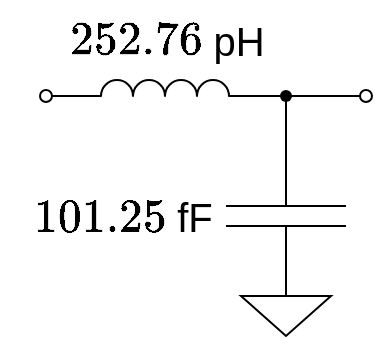 <mxfile version="21.1.2" type="device">
  <diagram name="ページ1" id="RQGmKchtuPyJbL6AoLtQ">
    <mxGraphModel dx="978" dy="571" grid="1" gridSize="10" guides="1" tooltips="1" connect="1" arrows="1" fold="1" page="1" pageScale="1" pageWidth="827" pageHeight="1169" math="1" shadow="0">
      <root>
        <mxCell id="0" />
        <mxCell id="1" parent="0" />
        <mxCell id="Q5lteJr4x4tf_abmivlb-7" style="edgeStyle=orthogonalEdgeStyle;rounded=0;orthogonalLoop=1;jettySize=auto;html=1;exitX=0;exitY=1;exitDx=0;exitDy=0;exitPerimeter=0;entryX=1;entryY=0.5;entryDx=0;entryDy=0;endArrow=none;endFill=0;" edge="1" parent="1" source="Q5lteJr4x4tf_abmivlb-4" target="Q5lteJr4x4tf_abmivlb-1">
          <mxGeometry relative="1" as="geometry">
            <Array as="points">
              <mxPoint x="240" y="200" />
              <mxPoint x="240" y="200" />
            </Array>
          </mxGeometry>
        </mxCell>
        <mxCell id="Q5lteJr4x4tf_abmivlb-4" value="" style="pointerEvents=1;verticalLabelPosition=bottom;shadow=0;dashed=0;align=center;html=1;verticalAlign=top;shape=mxgraph.electrical.inductors.inductor_3;" vertex="1" parent="1">
          <mxGeometry x="249.5" y="192" width="100" height="8" as="geometry" />
        </mxCell>
        <mxCell id="Q5lteJr4x4tf_abmivlb-1" value="" style="verticalLabelPosition=bottom;shadow=0;dashed=0;align=center;html=1;verticalAlign=top;strokeWidth=1;shape=ellipse;perimeter=ellipsePerimeter;fontFamily=Helvetica;fontSize=11;fontColor=default;aspect=fixed;" vertex="1" parent="1">
          <mxGeometry x="237" y="197" width="6" height="6" as="geometry" />
        </mxCell>
        <mxCell id="Q5lteJr4x4tf_abmivlb-9" style="edgeStyle=orthogonalEdgeStyle;shape=connector;rounded=0;orthogonalLoop=1;jettySize=auto;html=1;exitX=0;exitY=0.5;exitDx=0;exitDy=0;entryX=1.1;entryY=0.5;entryDx=0;entryDy=0;entryPerimeter=0;labelBackgroundColor=default;strokeColor=default;fontFamily=Helvetica;fontSize=11;fontColor=default;endArrow=none;endFill=0;" edge="1" parent="1" source="Q5lteJr4x4tf_abmivlb-2" target="Q5lteJr4x4tf_abmivlb-6">
          <mxGeometry relative="1" as="geometry" />
        </mxCell>
        <mxCell id="Q5lteJr4x4tf_abmivlb-2" value="" style="verticalLabelPosition=bottom;shadow=0;dashed=0;align=center;html=1;verticalAlign=top;strokeWidth=1;shape=ellipse;perimeter=ellipsePerimeter;fontFamily=Helvetica;fontSize=11;fontColor=default;aspect=fixed;" vertex="1" parent="1">
          <mxGeometry x="397" y="197" width="6" height="6" as="geometry" />
        </mxCell>
        <mxCell id="Q5lteJr4x4tf_abmivlb-10" style="edgeStyle=orthogonalEdgeStyle;shape=connector;rounded=0;orthogonalLoop=1;jettySize=auto;html=1;exitX=0;exitY=0.5;exitDx=0;exitDy=0;exitPerimeter=0;entryX=0.983;entryY=0.467;entryDx=0;entryDy=0;entryPerimeter=0;labelBackgroundColor=default;strokeColor=default;fontFamily=Helvetica;fontSize=11;fontColor=default;endArrow=none;endFill=0;" edge="1" parent="1" source="Q5lteJr4x4tf_abmivlb-3" target="Q5lteJr4x4tf_abmivlb-6">
          <mxGeometry relative="1" as="geometry" />
        </mxCell>
        <mxCell id="Q5lteJr4x4tf_abmivlb-3" value="" style="pointerEvents=1;verticalLabelPosition=bottom;shadow=0;dashed=0;align=center;html=1;verticalAlign=top;shape=mxgraph.electrical.capacitors.capacitor_1;direction=south;" vertex="1" parent="1">
          <mxGeometry x="330" y="210" width="60" height="100" as="geometry" />
        </mxCell>
        <mxCell id="Q5lteJr4x4tf_abmivlb-8" style="edgeStyle=orthogonalEdgeStyle;shape=connector;rounded=0;orthogonalLoop=1;jettySize=auto;html=1;exitX=1;exitY=1;exitDx=0;exitDy=0;exitPerimeter=0;labelBackgroundColor=default;strokeColor=default;fontFamily=Helvetica;fontSize=11;fontColor=default;endArrow=none;endFill=0;" edge="1" parent="1" source="Q5lteJr4x4tf_abmivlb-4" target="Q5lteJr4x4tf_abmivlb-6">
          <mxGeometry relative="1" as="geometry" />
        </mxCell>
        <mxCell id="Q5lteJr4x4tf_abmivlb-5" value="" style="pointerEvents=1;verticalLabelPosition=bottom;shadow=0;dashed=0;align=center;html=1;verticalAlign=top;shape=mxgraph.electrical.signal_sources.signal_ground;" vertex="1" parent="1">
          <mxGeometry x="337.5" y="290" width="45" height="30" as="geometry" />
        </mxCell>
        <mxCell id="Q5lteJr4x4tf_abmivlb-6" value="" style="shape=waypoint;sketch=0;fillStyle=solid;size=6;pointerEvents=1;points=[];fillColor=none;resizable=0;rotatable=0;perimeter=centerPerimeter;snapToPoint=1;fontFamily=Helvetica;fontSize=11;fontColor=default;" vertex="1" parent="1">
          <mxGeometry x="350" y="190" width="20" height="20" as="geometry" />
        </mxCell>
        <mxCell id="Q5lteJr4x4tf_abmivlb-11" value="&lt;font style=&quot;font-size: 20px;&quot;&gt;`252.76` pH&lt;/font&gt;" style="text;html=1;align=center;verticalAlign=middle;resizable=0;points=[];autosize=1;strokeColor=none;fillColor=none;fontSize=11;fontFamily=Helvetica;fontColor=default;" vertex="1" parent="1">
          <mxGeometry x="234.5" y="152" width="130" height="40" as="geometry" />
        </mxCell>
        <mxCell id="Q5lteJr4x4tf_abmivlb-12" value="&lt;font style=&quot;font-size: 20px;&quot;&gt;`101.25` fF&lt;/font&gt;" style="text;html=1;align=center;verticalAlign=middle;resizable=0;points=[];autosize=1;strokeColor=none;fillColor=none;fontSize=11;fontFamily=Helvetica;fontColor=default;" vertex="1" parent="1">
          <mxGeometry x="217.5" y="240" width="120" height="40" as="geometry" />
        </mxCell>
      </root>
    </mxGraphModel>
  </diagram>
</mxfile>
